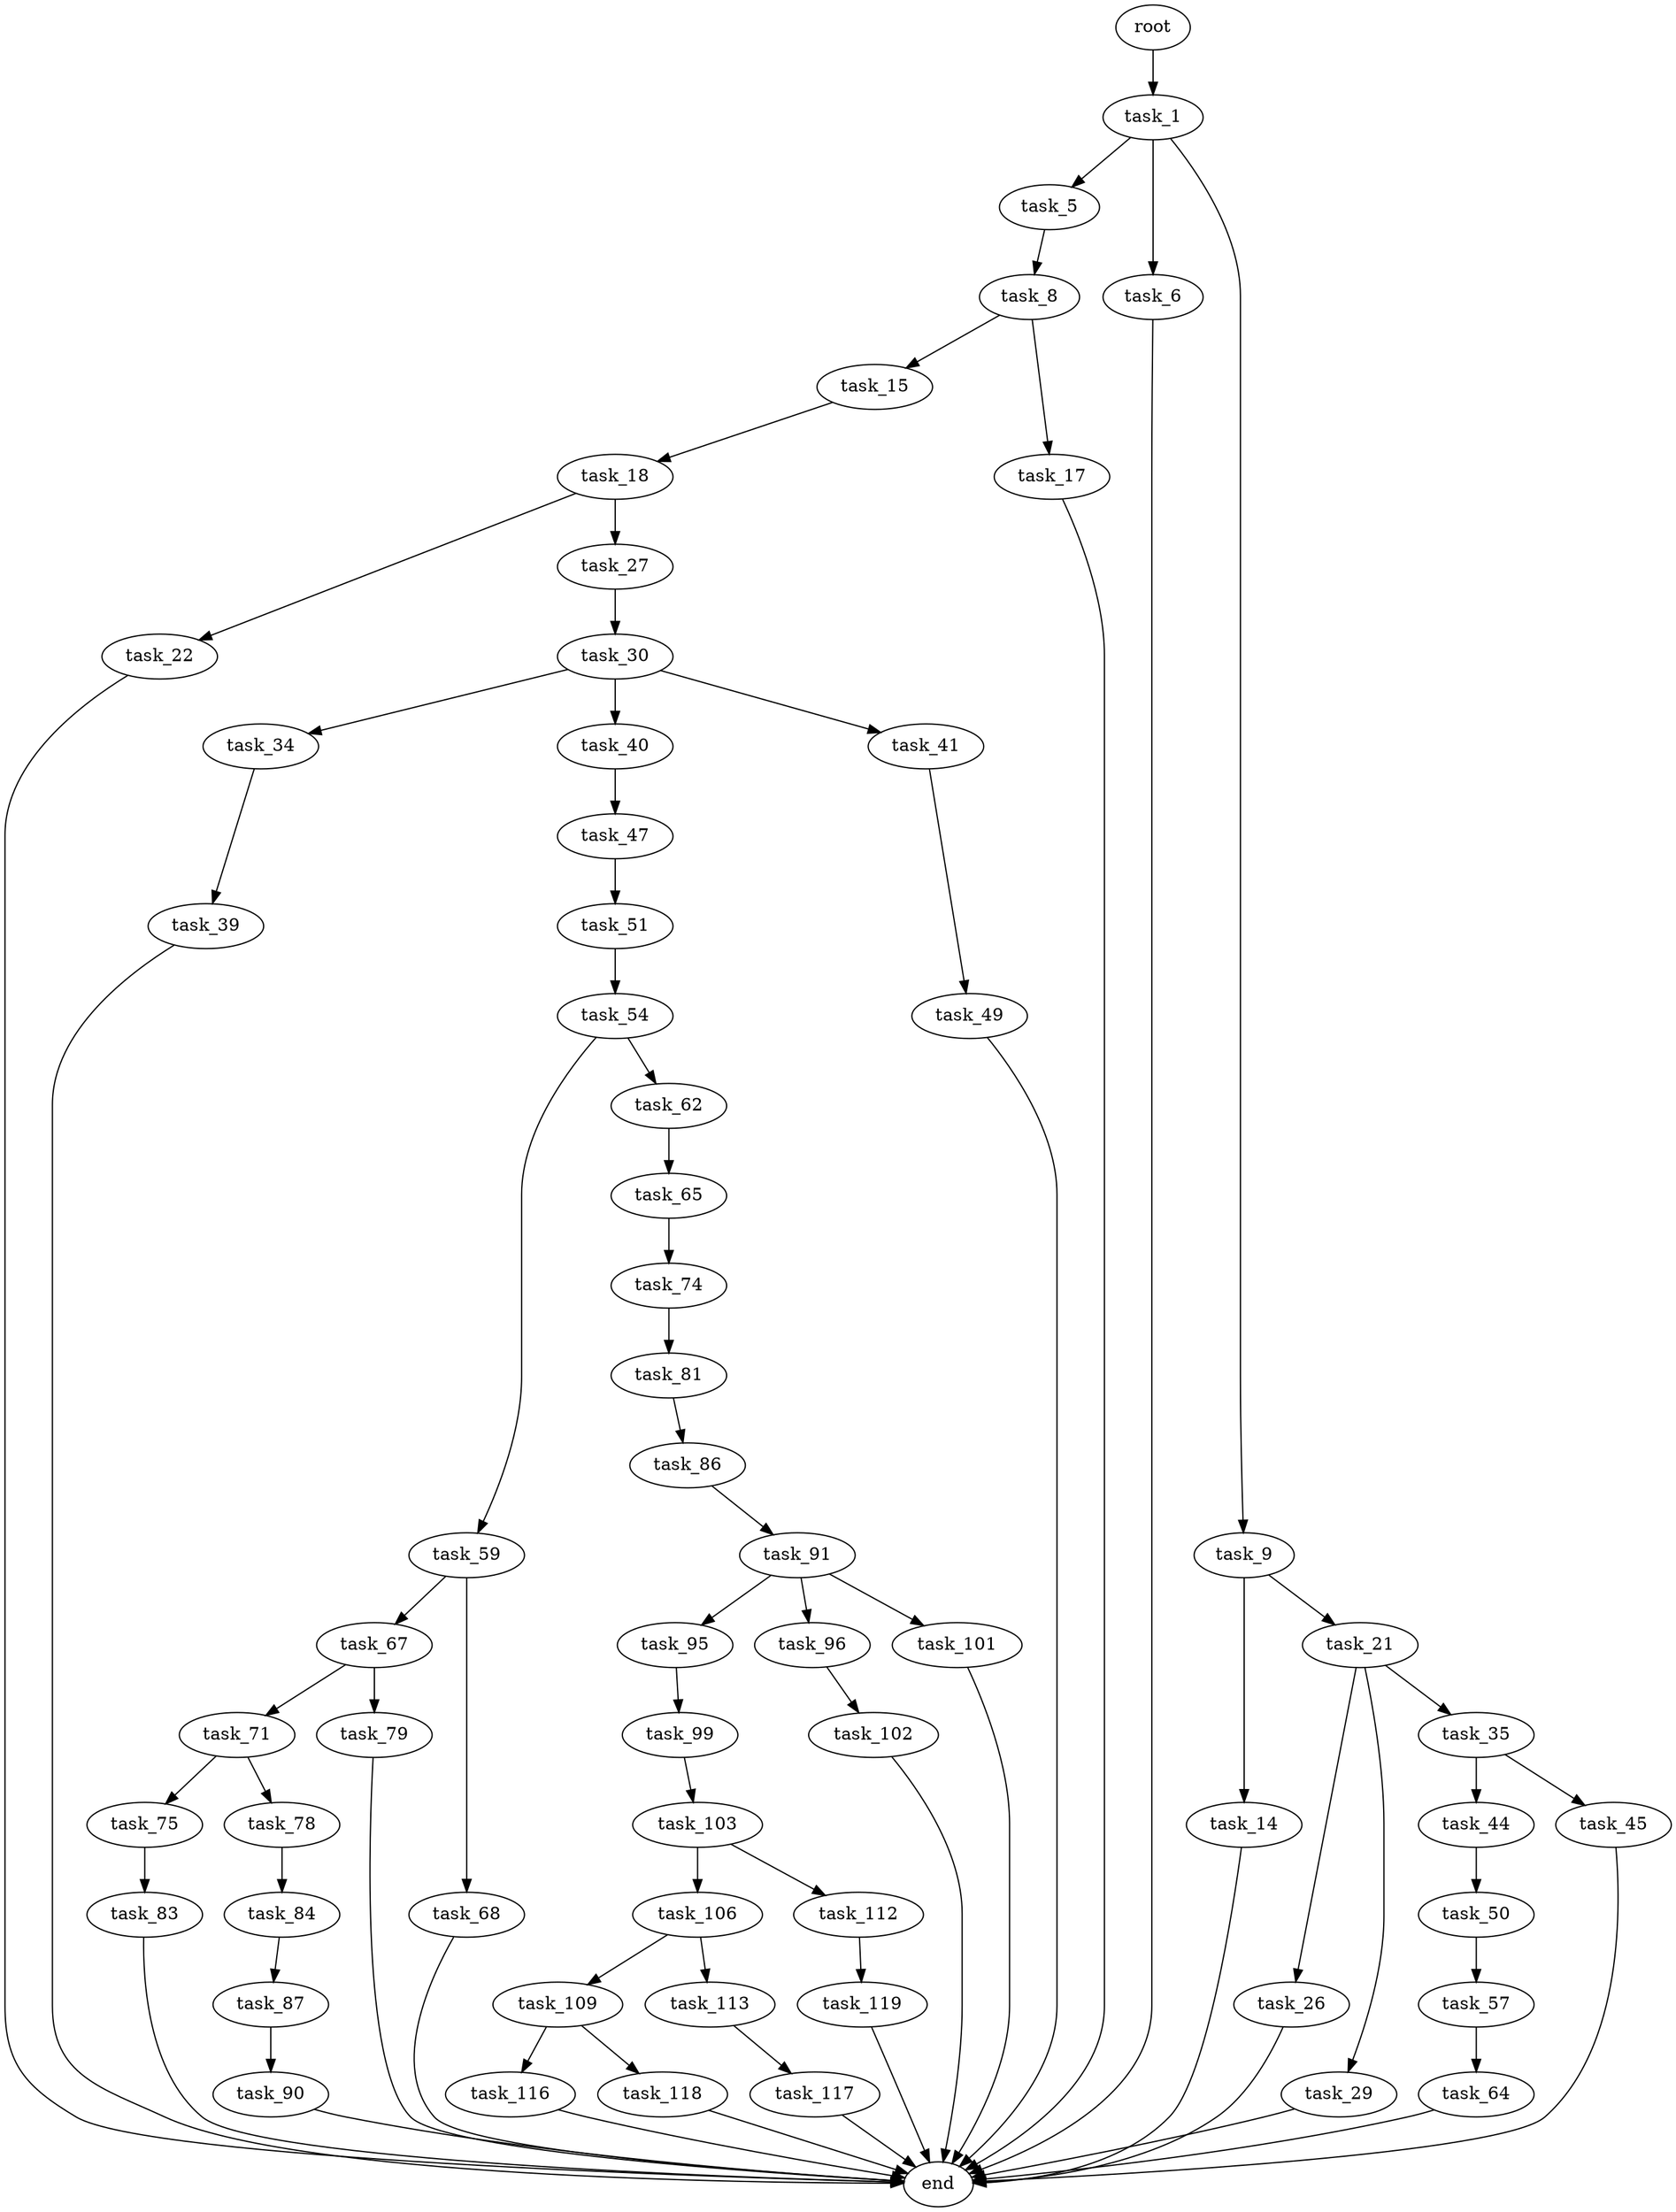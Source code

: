 digraph G {
  root [size="0.000000"];
  task_1 [size="134217728000.000000"];
  task_5 [size="3187645500.000000"];
  task_6 [size="7235581584.000000"];
  task_9 [size="11907599059.000000"];
  task_8 [size="466288232658.000000"];
  end [size="0.000000"];
  task_15 [size="42945055794.000000"];
  task_17 [size="8589934592.000000"];
  task_14 [size="7803871702.000000"];
  task_21 [size="516403742140.000000"];
  task_18 [size="8589934592.000000"];
  task_22 [size="9006499920.000000"];
  task_27 [size="11040102434.000000"];
  task_26 [size="330132310848.000000"];
  task_29 [size="231928233984.000000"];
  task_35 [size="358414810.000000"];
  task_30 [size="2324391850.000000"];
  task_34 [size="73385701340.000000"];
  task_40 [size="22466740195.000000"];
  task_41 [size="4298458088.000000"];
  task_39 [size="28991029248.000000"];
  task_44 [size="368293445632.000000"];
  task_45 [size="455838665568.000000"];
  task_47 [size="782757789696.000000"];
  task_49 [size="47148298126.000000"];
  task_50 [size="844254296717.000000"];
  task_51 [size="782757789696.000000"];
  task_57 [size="23181135194.000000"];
  task_54 [size="372527430952.000000"];
  task_59 [size="46099575874.000000"];
  task_62 [size="8973050454.000000"];
  task_64 [size="140096580642.000000"];
  task_67 [size="119076934265.000000"];
  task_68 [size="1073741824000.000000"];
  task_65 [size="1073741824000.000000"];
  task_74 [size="7290966111.000000"];
  task_71 [size="301149683.000000"];
  task_79 [size="33109387222.000000"];
  task_75 [size="4361014702.000000"];
  task_78 [size="16693776701.000000"];
  task_81 [size="675705671472.000000"];
  task_83 [size="1073741824000.000000"];
  task_84 [size="368293445632.000000"];
  task_86 [size="2726245920.000000"];
  task_87 [size="782757789696.000000"];
  task_91 [size="24266290053.000000"];
  task_90 [size="368293445632.000000"];
  task_95 [size="7137680876.000000"];
  task_96 [size="188993859647.000000"];
  task_101 [size="782757789696.000000"];
  task_99 [size="502834572065.000000"];
  task_102 [size="209219209226.000000"];
  task_103 [size="11718534716.000000"];
  task_106 [size="542876558516.000000"];
  task_112 [size="9969012039.000000"];
  task_109 [size="133313151324.000000"];
  task_113 [size="3355263754.000000"];
  task_116 [size="177183915504.000000"];
  task_118 [size="3238569275.000000"];
  task_119 [size="41815802158.000000"];
  task_117 [size="55424306560.000000"];

  root -> task_1 [size="1.000000"];
  task_1 -> task_5 [size="209715200.000000"];
  task_1 -> task_6 [size="209715200.000000"];
  task_1 -> task_9 [size="209715200.000000"];
  task_5 -> task_8 [size="134217728.000000"];
  task_6 -> end [size="1.000000"];
  task_9 -> task_14 [size="209715200.000000"];
  task_9 -> task_21 [size="209715200.000000"];
  task_8 -> task_15 [size="301989888.000000"];
  task_8 -> task_17 [size="301989888.000000"];
  task_15 -> task_18 [size="33554432.000000"];
  task_17 -> end [size="1.000000"];
  task_14 -> end [size="1.000000"];
  task_21 -> task_26 [size="536870912.000000"];
  task_21 -> task_29 [size="536870912.000000"];
  task_21 -> task_35 [size="536870912.000000"];
  task_18 -> task_22 [size="33554432.000000"];
  task_18 -> task_27 [size="33554432.000000"];
  task_22 -> end [size="1.000000"];
  task_27 -> task_30 [size="536870912.000000"];
  task_26 -> end [size="1.000000"];
  task_29 -> end [size="1.000000"];
  task_35 -> task_44 [size="33554432.000000"];
  task_35 -> task_45 [size="33554432.000000"];
  task_30 -> task_34 [size="75497472.000000"];
  task_30 -> task_40 [size="75497472.000000"];
  task_30 -> task_41 [size="75497472.000000"];
  task_34 -> task_39 [size="75497472.000000"];
  task_40 -> task_47 [size="679477248.000000"];
  task_41 -> task_49 [size="134217728.000000"];
  task_39 -> end [size="1.000000"];
  task_44 -> task_50 [size="411041792.000000"];
  task_45 -> end [size="1.000000"];
  task_47 -> task_51 [size="679477248.000000"];
  task_49 -> end [size="1.000000"];
  task_50 -> task_57 [size="679477248.000000"];
  task_51 -> task_54 [size="679477248.000000"];
  task_57 -> task_64 [size="33554432.000000"];
  task_54 -> task_59 [size="301989888.000000"];
  task_54 -> task_62 [size="301989888.000000"];
  task_59 -> task_67 [size="33554432.000000"];
  task_59 -> task_68 [size="33554432.000000"];
  task_62 -> task_65 [size="301989888.000000"];
  task_64 -> end [size="1.000000"];
  task_67 -> task_71 [size="209715200.000000"];
  task_67 -> task_79 [size="209715200.000000"];
  task_68 -> end [size="1.000000"];
  task_65 -> task_74 [size="838860800.000000"];
  task_74 -> task_81 [size="33554432.000000"];
  task_71 -> task_75 [size="33554432.000000"];
  task_71 -> task_78 [size="33554432.000000"];
  task_79 -> end [size="1.000000"];
  task_75 -> task_83 [size="209715200.000000"];
  task_78 -> task_84 [size="33554432.000000"];
  task_81 -> task_86 [size="536870912.000000"];
  task_83 -> end [size="1.000000"];
  task_84 -> task_87 [size="411041792.000000"];
  task_86 -> task_91 [size="75497472.000000"];
  task_87 -> task_90 [size="679477248.000000"];
  task_91 -> task_95 [size="411041792.000000"];
  task_91 -> task_96 [size="411041792.000000"];
  task_91 -> task_101 [size="411041792.000000"];
  task_90 -> end [size="1.000000"];
  task_95 -> task_99 [size="536870912.000000"];
  task_96 -> task_102 [size="411041792.000000"];
  task_101 -> end [size="1.000000"];
  task_99 -> task_103 [size="838860800.000000"];
  task_102 -> end [size="1.000000"];
  task_103 -> task_106 [size="679477248.000000"];
  task_103 -> task_112 [size="679477248.000000"];
  task_106 -> task_109 [size="411041792.000000"];
  task_106 -> task_113 [size="411041792.000000"];
  task_112 -> task_119 [size="411041792.000000"];
  task_109 -> task_116 [size="134217728.000000"];
  task_109 -> task_118 [size="134217728.000000"];
  task_113 -> task_117 [size="411041792.000000"];
  task_116 -> end [size="1.000000"];
  task_118 -> end [size="1.000000"];
  task_119 -> end [size="1.000000"];
  task_117 -> end [size="1.000000"];
}
